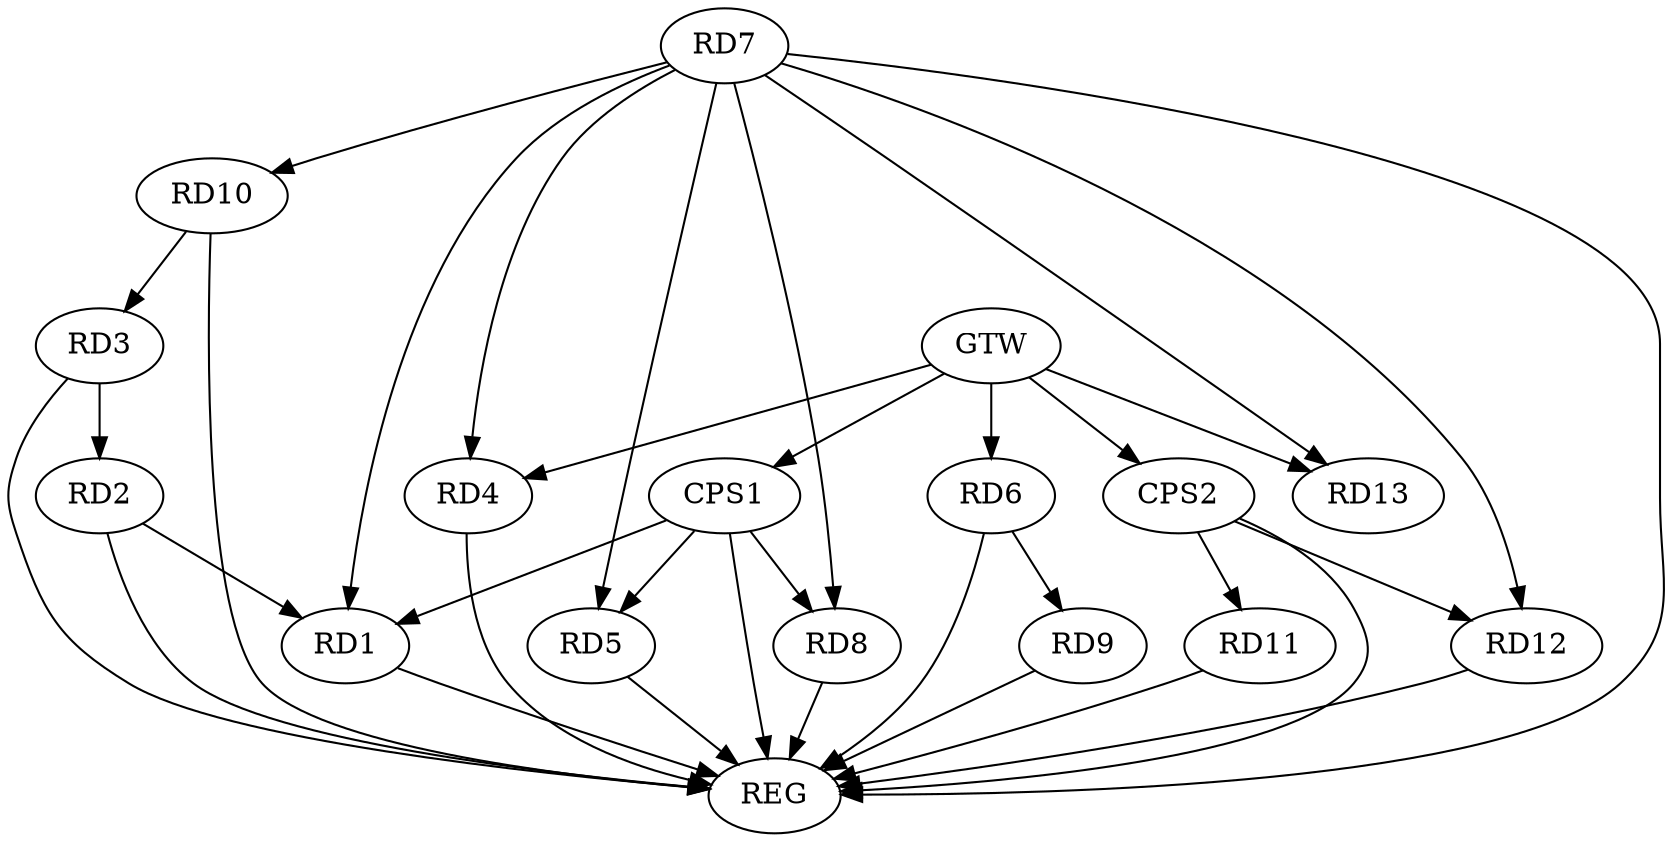 strict digraph G {
  RD1 [ label="RD1" ];
  RD2 [ label="RD2" ];
  RD3 [ label="RD3" ];
  RD4 [ label="RD4" ];
  RD5 [ label="RD5" ];
  RD6 [ label="RD6" ];
  RD7 [ label="RD7" ];
  RD8 [ label="RD8" ];
  RD9 [ label="RD9" ];
  RD10 [ label="RD10" ];
  RD11 [ label="RD11" ];
  RD12 [ label="RD12" ];
  RD13 [ label="RD13" ];
  CPS1 [ label="CPS1" ];
  CPS2 [ label="CPS2" ];
  GTW [ label="GTW" ];
  REG [ label="REG" ];
  RD2 -> RD1;
  RD7 -> RD1;
  RD3 -> RD2;
  RD10 -> RD3;
  RD6 -> RD9;
  RD7 -> RD10;
  RD7 -> RD12;
  CPS1 -> RD1;
  CPS1 -> RD5;
  CPS1 -> RD8;
  CPS2 -> RD11;
  CPS2 -> RD12;
  GTW -> RD4;
  GTW -> RD6;
  GTW -> RD13;
  GTW -> CPS1;
  GTW -> CPS2;
  RD1 -> REG;
  RD2 -> REG;
  RD3 -> REG;
  RD4 -> REG;
  RD5 -> REG;
  RD6 -> REG;
  RD7 -> REG;
  RD8 -> REG;
  RD9 -> REG;
  RD10 -> REG;
  RD11 -> REG;
  RD12 -> REG;
  CPS1 -> REG;
  CPS2 -> REG;
  RD7 -> RD4;
  RD7 -> RD5;
  RD7 -> RD13;
  RD7 -> RD8;
}
